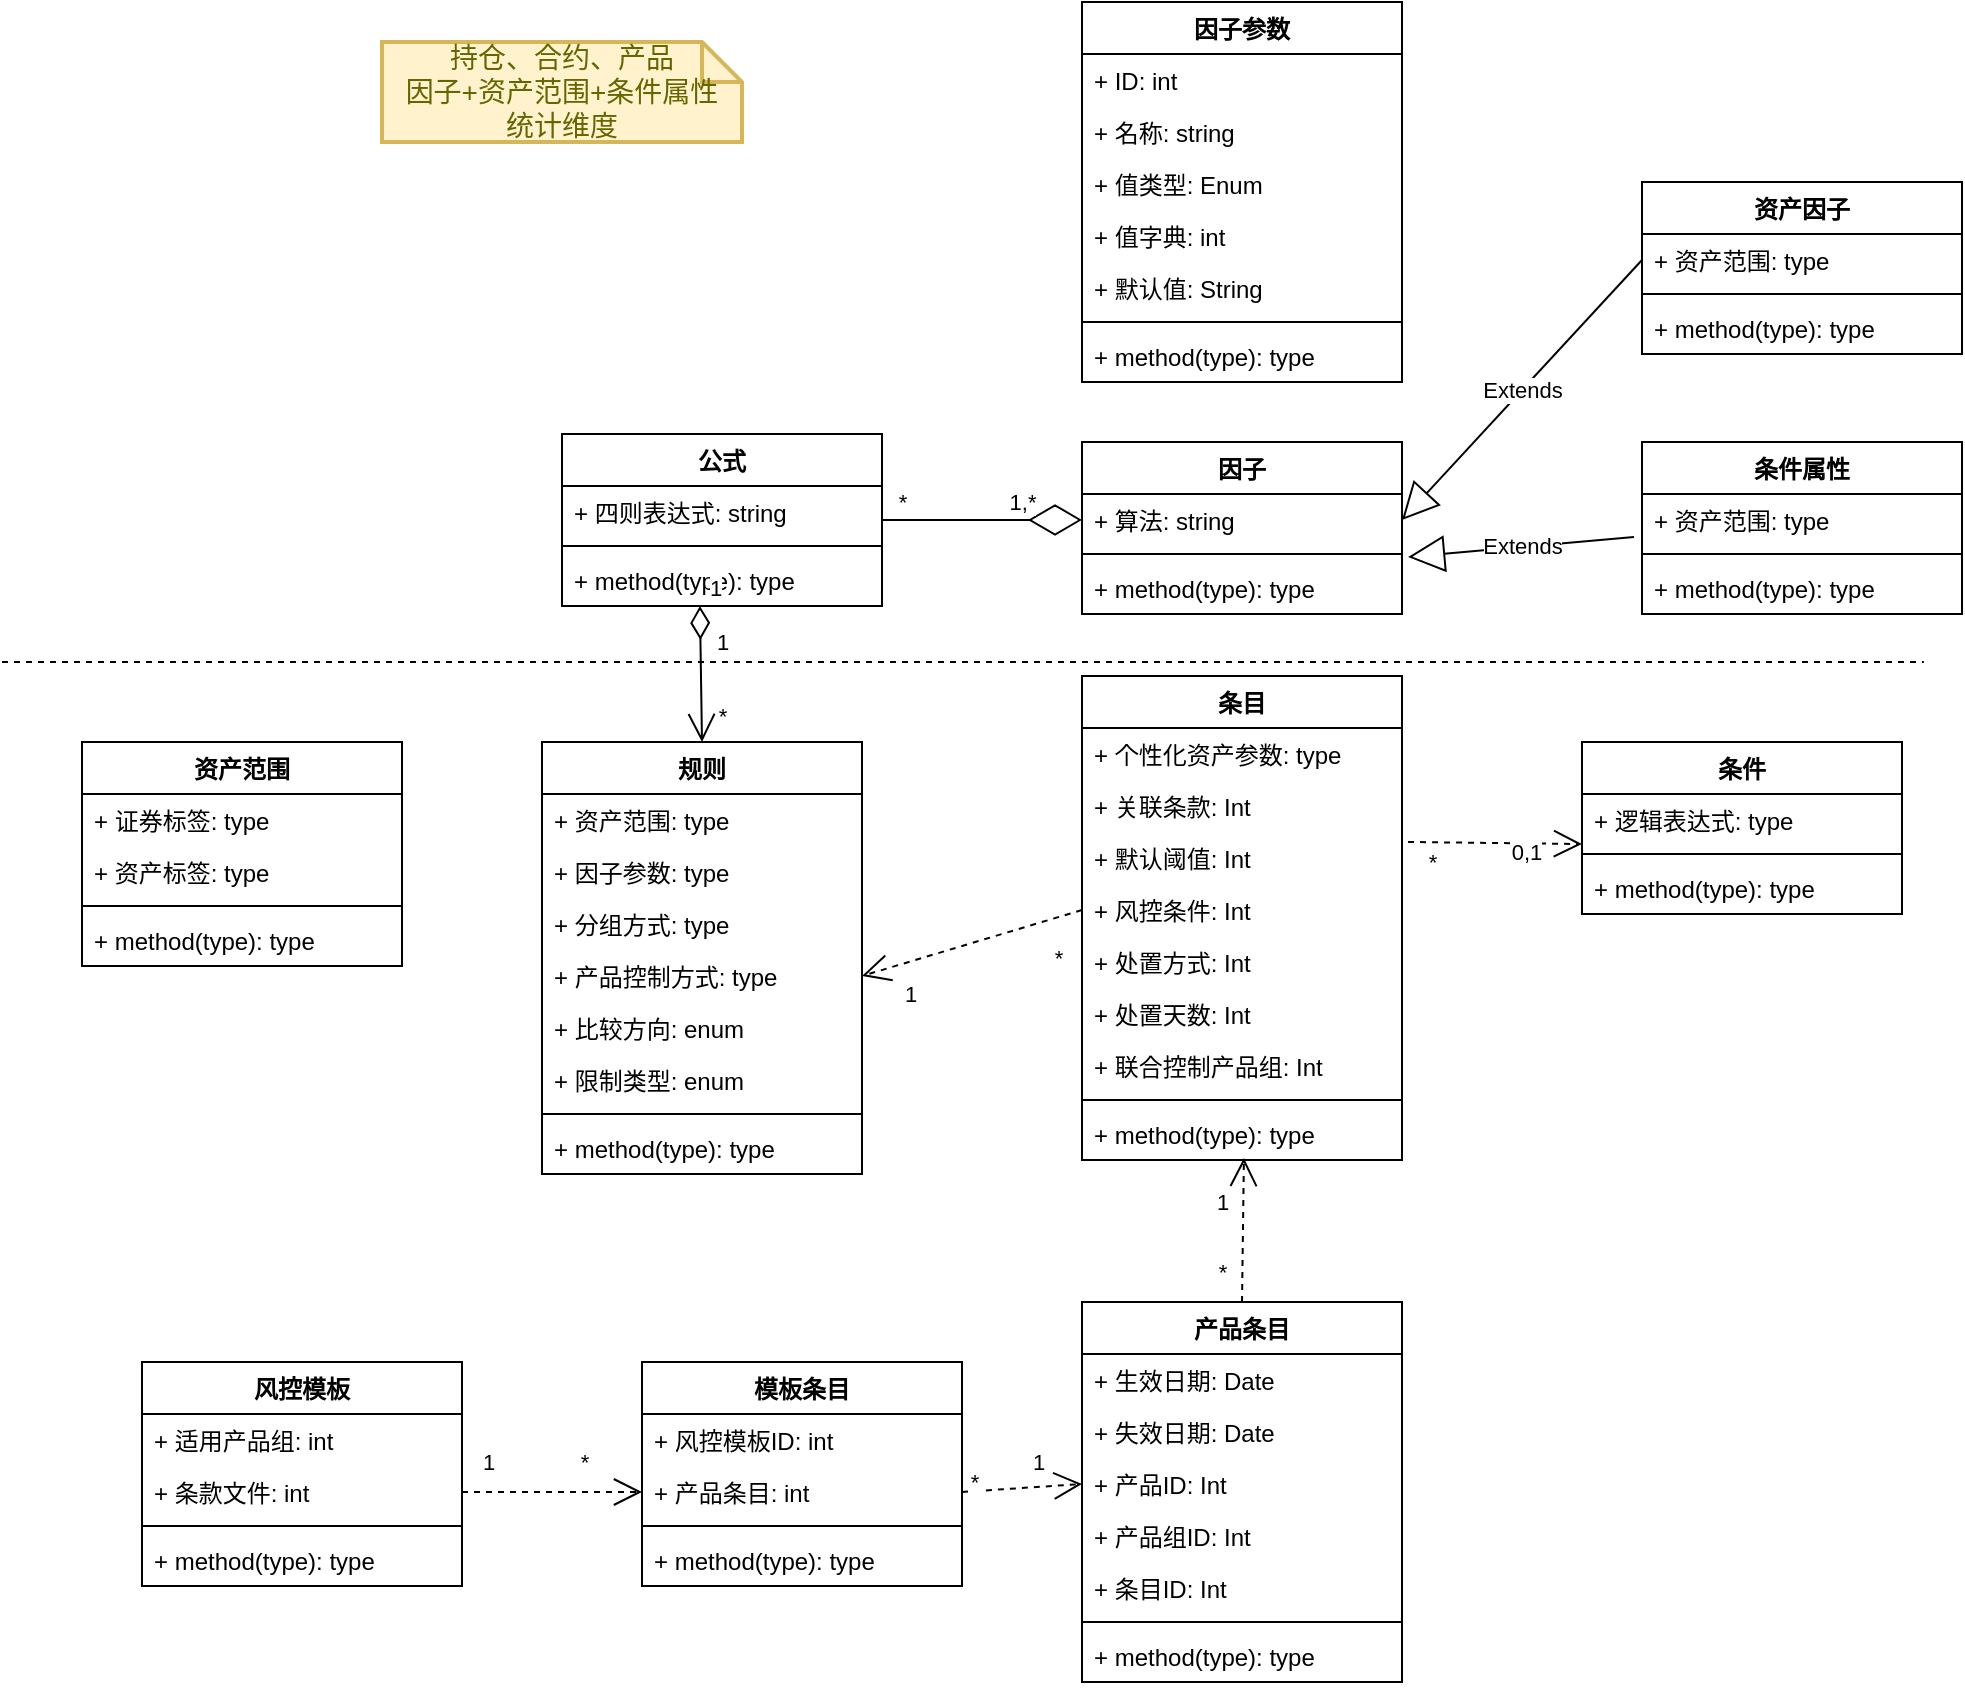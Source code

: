 <mxfile version="20.3.0" type="github" pages="2">
  <diagram name="概念模型" id="929967ad-93f9-6ef4-fab6-5d389245f69c">
    <mxGraphModel dx="1026" dy="491" grid="1" gridSize="10" guides="1" tooltips="1" connect="1" arrows="1" fold="1" page="1" pageScale="1.5" pageWidth="1169" pageHeight="826" background="none" math="0" shadow="0">
      <root>
        <mxCell id="0" style=";html=1;" />
        <mxCell id="1" style=";html=1;" parent="0" />
        <mxCell id="1ORg8O9o2jQKBwc2sEZJ-1" value="规则" style="swimlane;fontStyle=1;align=center;verticalAlign=top;childLayout=stackLayout;horizontal=1;startSize=26;horizontalStack=0;resizeParent=1;resizeParentMax=0;resizeLast=0;collapsible=1;marginBottom=0;" parent="1" vertex="1">
          <mxGeometry x="310" y="370" width="160" height="216" as="geometry" />
        </mxCell>
        <mxCell id="1ORg8O9o2jQKBwc2sEZJ-2" value="+ 资产范围: type" style="text;strokeColor=none;fillColor=none;align=left;verticalAlign=top;spacingLeft=4;spacingRight=4;overflow=hidden;rotatable=0;points=[[0,0.5],[1,0.5]];portConstraint=eastwest;" parent="1ORg8O9o2jQKBwc2sEZJ-1" vertex="1">
          <mxGeometry y="26" width="160" height="26" as="geometry" />
        </mxCell>
        <mxCell id="1ORg8O9o2jQKBwc2sEZJ-53" value="+ 因子参数: type" style="text;strokeColor=none;fillColor=none;align=left;verticalAlign=top;spacingLeft=4;spacingRight=4;overflow=hidden;rotatable=0;points=[[0,0.5],[1,0.5]];portConstraint=eastwest;" parent="1ORg8O9o2jQKBwc2sEZJ-1" vertex="1">
          <mxGeometry y="52" width="160" height="26" as="geometry" />
        </mxCell>
        <mxCell id="1ORg8O9o2jQKBwc2sEZJ-54" value="+ 分组方式: type" style="text;strokeColor=none;fillColor=none;align=left;verticalAlign=top;spacingLeft=4;spacingRight=4;overflow=hidden;rotatable=0;points=[[0,0.5],[1,0.5]];portConstraint=eastwest;" parent="1ORg8O9o2jQKBwc2sEZJ-1" vertex="1">
          <mxGeometry y="78" width="160" height="26" as="geometry" />
        </mxCell>
        <mxCell id="1ORg8O9o2jQKBwc2sEZJ-55" value="+ 产品控制方式: type" style="text;strokeColor=none;fillColor=none;align=left;verticalAlign=top;spacingLeft=4;spacingRight=4;overflow=hidden;rotatable=0;points=[[0,0.5],[1,0.5]];portConstraint=eastwest;" parent="1ORg8O9o2jQKBwc2sEZJ-1" vertex="1">
          <mxGeometry y="104" width="160" height="26" as="geometry" />
        </mxCell>
        <mxCell id="1ORg8O9o2jQKBwc2sEZJ-56" value="+ 比较方向: enum" style="text;strokeColor=none;fillColor=none;align=left;verticalAlign=top;spacingLeft=4;spacingRight=4;overflow=hidden;rotatable=0;points=[[0,0.5],[1,0.5]];portConstraint=eastwest;" parent="1ORg8O9o2jQKBwc2sEZJ-1" vertex="1">
          <mxGeometry y="130" width="160" height="26" as="geometry" />
        </mxCell>
        <mxCell id="1ORg8O9o2jQKBwc2sEZJ-57" value="+ 限制类型: enum" style="text;strokeColor=none;fillColor=none;align=left;verticalAlign=top;spacingLeft=4;spacingRight=4;overflow=hidden;rotatable=0;points=[[0,0.5],[1,0.5]];portConstraint=eastwest;" parent="1ORg8O9o2jQKBwc2sEZJ-1" vertex="1">
          <mxGeometry y="156" width="160" height="26" as="geometry" />
        </mxCell>
        <mxCell id="1ORg8O9o2jQKBwc2sEZJ-3" value="" style="line;strokeWidth=1;fillColor=none;align=left;verticalAlign=middle;spacingTop=-1;spacingLeft=3;spacingRight=3;rotatable=0;labelPosition=right;points=[];portConstraint=eastwest;" parent="1ORg8O9o2jQKBwc2sEZJ-1" vertex="1">
          <mxGeometry y="182" width="160" height="8" as="geometry" />
        </mxCell>
        <mxCell id="1ORg8O9o2jQKBwc2sEZJ-4" value="+ method(type): type" style="text;strokeColor=none;fillColor=none;align=left;verticalAlign=top;spacingLeft=4;spacingRight=4;overflow=hidden;rotatable=0;points=[[0,0.5],[1,0.5]];portConstraint=eastwest;" parent="1ORg8O9o2jQKBwc2sEZJ-1" vertex="1">
          <mxGeometry y="190" width="160" height="26" as="geometry" />
        </mxCell>
        <mxCell id="1ORg8O9o2jQKBwc2sEZJ-5" value="条目&#xa;" style="swimlane;fontStyle=1;align=center;verticalAlign=top;childLayout=stackLayout;horizontal=1;startSize=26;horizontalStack=0;resizeParent=1;resizeParentMax=0;resizeLast=0;collapsible=1;marginBottom=0;" parent="1" vertex="1">
          <mxGeometry x="580" y="337" width="160" height="242" as="geometry" />
        </mxCell>
        <mxCell id="1ORg8O9o2jQKBwc2sEZJ-6" value="+ 个性化资产参数: type" style="text;strokeColor=none;fillColor=none;align=left;verticalAlign=top;spacingLeft=4;spacingRight=4;overflow=hidden;rotatable=0;points=[[0,0.5],[1,0.5]];portConstraint=eastwest;" parent="1ORg8O9o2jQKBwc2sEZJ-5" vertex="1">
          <mxGeometry y="26" width="160" height="26" as="geometry" />
        </mxCell>
        <mxCell id="1ORg8O9o2jQKBwc2sEZJ-40" value="+ 关联条款: Int" style="text;strokeColor=none;fillColor=none;align=left;verticalAlign=top;spacingLeft=4;spacingRight=4;overflow=hidden;rotatable=0;points=[[0,0.5],[1,0.5]];portConstraint=eastwest;" parent="1ORg8O9o2jQKBwc2sEZJ-5" vertex="1">
          <mxGeometry y="52" width="160" height="26" as="geometry" />
        </mxCell>
        <mxCell id="1ORg8O9o2jQKBwc2sEZJ-58" value="+ 默认阈值: Int" style="text;strokeColor=none;fillColor=none;align=left;verticalAlign=top;spacingLeft=4;spacingRight=4;overflow=hidden;rotatable=0;points=[[0,0.5],[1,0.5]];portConstraint=eastwest;" parent="1ORg8O9o2jQKBwc2sEZJ-5" vertex="1">
          <mxGeometry y="78" width="160" height="26" as="geometry" />
        </mxCell>
        <mxCell id="1ORg8O9o2jQKBwc2sEZJ-59" value="+ 风控条件: Int" style="text;strokeColor=none;fillColor=none;align=left;verticalAlign=top;spacingLeft=4;spacingRight=4;overflow=hidden;rotatable=0;points=[[0,0.5],[1,0.5]];portConstraint=eastwest;" parent="1ORg8O9o2jQKBwc2sEZJ-5" vertex="1">
          <mxGeometry y="104" width="160" height="26" as="geometry" />
        </mxCell>
        <mxCell id="1ORg8O9o2jQKBwc2sEZJ-60" value="+ 处置方式: Int" style="text;strokeColor=none;fillColor=none;align=left;verticalAlign=top;spacingLeft=4;spacingRight=4;overflow=hidden;rotatable=0;points=[[0,0.5],[1,0.5]];portConstraint=eastwest;" parent="1ORg8O9o2jQKBwc2sEZJ-5" vertex="1">
          <mxGeometry y="130" width="160" height="26" as="geometry" />
        </mxCell>
        <mxCell id="1ORg8O9o2jQKBwc2sEZJ-61" value="+ 处置天数: Int" style="text;strokeColor=none;fillColor=none;align=left;verticalAlign=top;spacingLeft=4;spacingRight=4;overflow=hidden;rotatable=0;points=[[0,0.5],[1,0.5]];portConstraint=eastwest;" parent="1ORg8O9o2jQKBwc2sEZJ-5" vertex="1">
          <mxGeometry y="156" width="160" height="26" as="geometry" />
        </mxCell>
        <mxCell id="1ORg8O9o2jQKBwc2sEZJ-62" value="+ 联合控制产品组: Int" style="text;strokeColor=none;fillColor=none;align=left;verticalAlign=top;spacingLeft=4;spacingRight=4;overflow=hidden;rotatable=0;points=[[0,0.5],[1,0.5]];portConstraint=eastwest;" parent="1ORg8O9o2jQKBwc2sEZJ-5" vertex="1">
          <mxGeometry y="182" width="160" height="26" as="geometry" />
        </mxCell>
        <mxCell id="1ORg8O9o2jQKBwc2sEZJ-7" value="" style="line;strokeWidth=1;fillColor=none;align=left;verticalAlign=middle;spacingTop=-1;spacingLeft=3;spacingRight=3;rotatable=0;labelPosition=right;points=[];portConstraint=eastwest;" parent="1ORg8O9o2jQKBwc2sEZJ-5" vertex="1">
          <mxGeometry y="208" width="160" height="8" as="geometry" />
        </mxCell>
        <mxCell id="1ORg8O9o2jQKBwc2sEZJ-8" value="+ method(type): type" style="text;strokeColor=none;fillColor=none;align=left;verticalAlign=top;spacingLeft=4;spacingRight=4;overflow=hidden;rotatable=0;points=[[0,0.5],[1,0.5]];portConstraint=eastwest;" parent="1ORg8O9o2jQKBwc2sEZJ-5" vertex="1">
          <mxGeometry y="216" width="160" height="26" as="geometry" />
        </mxCell>
        <mxCell id="1ORg8O9o2jQKBwc2sEZJ-9" value="因子" style="swimlane;fontStyle=1;align=center;verticalAlign=top;childLayout=stackLayout;horizontal=1;startSize=26;horizontalStack=0;resizeParent=1;resizeParentMax=0;resizeLast=0;collapsible=1;marginBottom=0;" parent="1" vertex="1">
          <mxGeometry x="580" y="220" width="160" height="86" as="geometry" />
        </mxCell>
        <mxCell id="1ORg8O9o2jQKBwc2sEZJ-10" value="+ 算法: string" style="text;strokeColor=none;fillColor=none;align=left;verticalAlign=top;spacingLeft=4;spacingRight=4;overflow=hidden;rotatable=0;points=[[0,0.5],[1,0.5]];portConstraint=eastwest;" parent="1ORg8O9o2jQKBwc2sEZJ-9" vertex="1">
          <mxGeometry y="26" width="160" height="26" as="geometry" />
        </mxCell>
        <mxCell id="1ORg8O9o2jQKBwc2sEZJ-11" value="" style="line;strokeWidth=1;fillColor=none;align=left;verticalAlign=middle;spacingTop=-1;spacingLeft=3;spacingRight=3;rotatable=0;labelPosition=right;points=[];portConstraint=eastwest;" parent="1ORg8O9o2jQKBwc2sEZJ-9" vertex="1">
          <mxGeometry y="52" width="160" height="8" as="geometry" />
        </mxCell>
        <mxCell id="1ORg8O9o2jQKBwc2sEZJ-12" value="+ method(type): type" style="text;strokeColor=none;fillColor=none;align=left;verticalAlign=top;spacingLeft=4;spacingRight=4;overflow=hidden;rotatable=0;points=[[0,0.5],[1,0.5]];portConstraint=eastwest;" parent="1ORg8O9o2jQKBwc2sEZJ-9" vertex="1">
          <mxGeometry y="60" width="160" height="26" as="geometry" />
        </mxCell>
        <mxCell id="1ORg8O9o2jQKBwc2sEZJ-13" value="公式" style="swimlane;fontStyle=1;align=center;verticalAlign=top;childLayout=stackLayout;horizontal=1;startSize=26;horizontalStack=0;resizeParent=1;resizeParentMax=0;resizeLast=0;collapsible=1;marginBottom=0;" parent="1" vertex="1">
          <mxGeometry x="320" y="216" width="160" height="86" as="geometry" />
        </mxCell>
        <mxCell id="1ORg8O9o2jQKBwc2sEZJ-14" value="+ 四则表达式: string" style="text;strokeColor=none;fillColor=none;align=left;verticalAlign=top;spacingLeft=4;spacingRight=4;overflow=hidden;rotatable=0;points=[[0,0.5],[1,0.5]];portConstraint=eastwest;" parent="1ORg8O9o2jQKBwc2sEZJ-13" vertex="1">
          <mxGeometry y="26" width="160" height="26" as="geometry" />
        </mxCell>
        <mxCell id="1ORg8O9o2jQKBwc2sEZJ-15" value="" style="line;strokeWidth=1;fillColor=none;align=left;verticalAlign=middle;spacingTop=-1;spacingLeft=3;spacingRight=3;rotatable=0;labelPosition=right;points=[];portConstraint=eastwest;" parent="1ORg8O9o2jQKBwc2sEZJ-13" vertex="1">
          <mxGeometry y="52" width="160" height="8" as="geometry" />
        </mxCell>
        <mxCell id="1ORg8O9o2jQKBwc2sEZJ-16" value="+ method(type): type" style="text;strokeColor=none;fillColor=none;align=left;verticalAlign=top;spacingLeft=4;spacingRight=4;overflow=hidden;rotatable=0;points=[[0,0.5],[1,0.5]];portConstraint=eastwest;" parent="1ORg8O9o2jQKBwc2sEZJ-13" vertex="1">
          <mxGeometry y="60" width="160" height="26" as="geometry" />
        </mxCell>
        <mxCell id="1ORg8O9o2jQKBwc2sEZJ-17" value="条件" style="swimlane;fontStyle=1;align=center;verticalAlign=top;childLayout=stackLayout;horizontal=1;startSize=26;horizontalStack=0;resizeParent=1;resizeParentMax=0;resizeLast=0;collapsible=1;marginBottom=0;" parent="1" vertex="1">
          <mxGeometry x="830" y="370" width="160" height="86" as="geometry" />
        </mxCell>
        <mxCell id="1ORg8O9o2jQKBwc2sEZJ-18" value="+ 逻辑表达式: type" style="text;strokeColor=none;fillColor=none;align=left;verticalAlign=top;spacingLeft=4;spacingRight=4;overflow=hidden;rotatable=0;points=[[0,0.5],[1,0.5]];portConstraint=eastwest;" parent="1ORg8O9o2jQKBwc2sEZJ-17" vertex="1">
          <mxGeometry y="26" width="160" height="26" as="geometry" />
        </mxCell>
        <mxCell id="1ORg8O9o2jQKBwc2sEZJ-19" value="" style="line;strokeWidth=1;fillColor=none;align=left;verticalAlign=middle;spacingTop=-1;spacingLeft=3;spacingRight=3;rotatable=0;labelPosition=right;points=[];portConstraint=eastwest;" parent="1ORg8O9o2jQKBwc2sEZJ-17" vertex="1">
          <mxGeometry y="52" width="160" height="8" as="geometry" />
        </mxCell>
        <mxCell id="1ORg8O9o2jQKBwc2sEZJ-20" value="+ method(type): type" style="text;strokeColor=none;fillColor=none;align=left;verticalAlign=top;spacingLeft=4;spacingRight=4;overflow=hidden;rotatable=0;points=[[0,0.5],[1,0.5]];portConstraint=eastwest;" parent="1ORg8O9o2jQKBwc2sEZJ-17" vertex="1">
          <mxGeometry y="60" width="160" height="26" as="geometry" />
        </mxCell>
        <mxCell id="1ORg8O9o2jQKBwc2sEZJ-21" value="产品条目" style="swimlane;fontStyle=1;align=center;verticalAlign=top;childLayout=stackLayout;horizontal=1;startSize=26;horizontalStack=0;resizeParent=1;resizeParentMax=0;resizeLast=0;collapsible=1;marginBottom=0;" parent="1" vertex="1">
          <mxGeometry x="580" y="650" width="160" height="190" as="geometry">
            <mxRectangle x="600" y="950" width="80" height="26" as="alternateBounds" />
          </mxGeometry>
        </mxCell>
        <mxCell id="1ORg8O9o2jQKBwc2sEZJ-22" value="+ 生效日期: Date" style="text;strokeColor=none;fillColor=none;align=left;verticalAlign=top;spacingLeft=4;spacingRight=4;overflow=hidden;rotatable=0;points=[[0,0.5],[1,0.5]];portConstraint=eastwest;" parent="1ORg8O9o2jQKBwc2sEZJ-21" vertex="1">
          <mxGeometry y="26" width="160" height="26" as="geometry" />
        </mxCell>
        <mxCell id="1ORg8O9o2jQKBwc2sEZJ-25" value="+ 失效日期: Date" style="text;strokeColor=none;fillColor=none;align=left;verticalAlign=top;spacingLeft=4;spacingRight=4;overflow=hidden;rotatable=0;points=[[0,0.5],[1,0.5]];portConstraint=eastwest;" parent="1ORg8O9o2jQKBwc2sEZJ-21" vertex="1">
          <mxGeometry y="52" width="160" height="26" as="geometry" />
        </mxCell>
        <mxCell id="1ORg8O9o2jQKBwc2sEZJ-27" value="+ 产品ID: Int" style="text;strokeColor=none;fillColor=none;align=left;verticalAlign=top;spacingLeft=4;spacingRight=4;overflow=hidden;rotatable=0;points=[[0,0.5],[1,0.5]];portConstraint=eastwest;" parent="1ORg8O9o2jQKBwc2sEZJ-21" vertex="1">
          <mxGeometry y="78" width="160" height="26" as="geometry" />
        </mxCell>
        <mxCell id="1ORg8O9o2jQKBwc2sEZJ-28" value="+ 产品组ID: Int" style="text;strokeColor=none;fillColor=none;align=left;verticalAlign=top;spacingLeft=4;spacingRight=4;overflow=hidden;rotatable=0;points=[[0,0.5],[1,0.5]];portConstraint=eastwest;" parent="1ORg8O9o2jQKBwc2sEZJ-21" vertex="1">
          <mxGeometry y="104" width="160" height="26" as="geometry" />
        </mxCell>
        <mxCell id="1ORg8O9o2jQKBwc2sEZJ-26" value="+ 条目ID: Int" style="text;strokeColor=none;fillColor=none;align=left;verticalAlign=top;spacingLeft=4;spacingRight=4;overflow=hidden;rotatable=0;points=[[0,0.5],[1,0.5]];portConstraint=eastwest;" parent="1ORg8O9o2jQKBwc2sEZJ-21" vertex="1">
          <mxGeometry y="130" width="160" height="26" as="geometry" />
        </mxCell>
        <mxCell id="1ORg8O9o2jQKBwc2sEZJ-23" value="" style="line;strokeWidth=1;fillColor=none;align=left;verticalAlign=middle;spacingTop=-1;spacingLeft=3;spacingRight=3;rotatable=0;labelPosition=right;points=[];portConstraint=eastwest;" parent="1ORg8O9o2jQKBwc2sEZJ-21" vertex="1">
          <mxGeometry y="156" width="160" height="8" as="geometry" />
        </mxCell>
        <mxCell id="1ORg8O9o2jQKBwc2sEZJ-24" value="+ method(type): type" style="text;strokeColor=none;fillColor=none;align=left;verticalAlign=top;spacingLeft=4;spacingRight=4;overflow=hidden;rotatable=0;points=[[0,0.5],[1,0.5]];portConstraint=eastwest;" parent="1ORg8O9o2jQKBwc2sEZJ-21" vertex="1">
          <mxGeometry y="164" width="160" height="26" as="geometry" />
        </mxCell>
        <mxCell id="1ORg8O9o2jQKBwc2sEZJ-30" value="风控模板" style="swimlane;fontStyle=1;align=center;verticalAlign=top;childLayout=stackLayout;horizontal=1;startSize=26;horizontalStack=0;resizeParent=1;resizeParentMax=0;resizeLast=0;collapsible=1;marginBottom=0;" parent="1" vertex="1">
          <mxGeometry x="110" y="680" width="160" height="112" as="geometry" />
        </mxCell>
        <mxCell id="1ORg8O9o2jQKBwc2sEZJ-31" value="+ 适用产品组: int" style="text;strokeColor=none;fillColor=none;align=left;verticalAlign=top;spacingLeft=4;spacingRight=4;overflow=hidden;rotatable=0;points=[[0,0.5],[1,0.5]];portConstraint=eastwest;" parent="1ORg8O9o2jQKBwc2sEZJ-30" vertex="1">
          <mxGeometry y="26" width="160" height="26" as="geometry" />
        </mxCell>
        <mxCell id="1ORg8O9o2jQKBwc2sEZJ-34" value="+ 条款文件: int" style="text;strokeColor=none;fillColor=none;align=left;verticalAlign=top;spacingLeft=4;spacingRight=4;overflow=hidden;rotatable=0;points=[[0,0.5],[1,0.5]];portConstraint=eastwest;" parent="1ORg8O9o2jQKBwc2sEZJ-30" vertex="1">
          <mxGeometry y="52" width="160" height="26" as="geometry" />
        </mxCell>
        <mxCell id="1ORg8O9o2jQKBwc2sEZJ-32" value="" style="line;strokeWidth=1;fillColor=none;align=left;verticalAlign=middle;spacingTop=-1;spacingLeft=3;spacingRight=3;rotatable=0;labelPosition=right;points=[];portConstraint=eastwest;" parent="1ORg8O9o2jQKBwc2sEZJ-30" vertex="1">
          <mxGeometry y="78" width="160" height="8" as="geometry" />
        </mxCell>
        <mxCell id="1ORg8O9o2jQKBwc2sEZJ-33" value="+ method(type): type" style="text;strokeColor=none;fillColor=none;align=left;verticalAlign=top;spacingLeft=4;spacingRight=4;overflow=hidden;rotatable=0;points=[[0,0.5],[1,0.5]];portConstraint=eastwest;" parent="1ORg8O9o2jQKBwc2sEZJ-30" vertex="1">
          <mxGeometry y="86" width="160" height="26" as="geometry" />
        </mxCell>
        <mxCell id="1ORg8O9o2jQKBwc2sEZJ-35" value="模板条目" style="swimlane;fontStyle=1;align=center;verticalAlign=top;childLayout=stackLayout;horizontal=1;startSize=26;horizontalStack=0;resizeParent=1;resizeParentMax=0;resizeLast=0;collapsible=1;marginBottom=0;" parent="1" vertex="1">
          <mxGeometry x="360" y="680" width="160" height="112" as="geometry" />
        </mxCell>
        <mxCell id="1ORg8O9o2jQKBwc2sEZJ-36" value="+ 风控模板ID: int" style="text;strokeColor=none;fillColor=none;align=left;verticalAlign=top;spacingLeft=4;spacingRight=4;overflow=hidden;rotatable=0;points=[[0,0.5],[1,0.5]];portConstraint=eastwest;" parent="1ORg8O9o2jQKBwc2sEZJ-35" vertex="1">
          <mxGeometry y="26" width="160" height="26" as="geometry" />
        </mxCell>
        <mxCell id="1ORg8O9o2jQKBwc2sEZJ-39" value="+ 产品条目: int" style="text;strokeColor=none;fillColor=none;align=left;verticalAlign=top;spacingLeft=4;spacingRight=4;overflow=hidden;rotatable=0;points=[[0,0.5],[1,0.5]];portConstraint=eastwest;" parent="1ORg8O9o2jQKBwc2sEZJ-35" vertex="1">
          <mxGeometry y="52" width="160" height="26" as="geometry" />
        </mxCell>
        <mxCell id="1ORg8O9o2jQKBwc2sEZJ-37" value="" style="line;strokeWidth=1;fillColor=none;align=left;verticalAlign=middle;spacingTop=-1;spacingLeft=3;spacingRight=3;rotatable=0;labelPosition=right;points=[];portConstraint=eastwest;" parent="1ORg8O9o2jQKBwc2sEZJ-35" vertex="1">
          <mxGeometry y="78" width="160" height="8" as="geometry" />
        </mxCell>
        <mxCell id="1ORg8O9o2jQKBwc2sEZJ-38" value="+ method(type): type" style="text;strokeColor=none;fillColor=none;align=left;verticalAlign=top;spacingLeft=4;spacingRight=4;overflow=hidden;rotatable=0;points=[[0,0.5],[1,0.5]];portConstraint=eastwest;" parent="1ORg8O9o2jQKBwc2sEZJ-35" vertex="1">
          <mxGeometry y="86" width="160" height="26" as="geometry" />
        </mxCell>
        <mxCell id="1ORg8O9o2jQKBwc2sEZJ-41" value="因子参数" style="swimlane;fontStyle=1;align=center;verticalAlign=top;childLayout=stackLayout;horizontal=1;startSize=26;horizontalStack=0;resizeParent=1;resizeParentMax=0;resizeLast=0;collapsible=1;marginBottom=0;" parent="1" vertex="1">
          <mxGeometry x="580" width="160" height="190" as="geometry" />
        </mxCell>
        <mxCell id="1ORg8O9o2jQKBwc2sEZJ-42" value="+ ID: int" style="text;strokeColor=none;fillColor=none;align=left;verticalAlign=top;spacingLeft=4;spacingRight=4;overflow=hidden;rotatable=0;points=[[0,0.5],[1,0.5]];portConstraint=eastwest;" parent="1ORg8O9o2jQKBwc2sEZJ-41" vertex="1">
          <mxGeometry y="26" width="160" height="26" as="geometry" />
        </mxCell>
        <mxCell id="1ORg8O9o2jQKBwc2sEZJ-45" value="+ 名称: string" style="text;strokeColor=none;fillColor=none;align=left;verticalAlign=top;spacingLeft=4;spacingRight=4;overflow=hidden;rotatable=0;points=[[0,0.5],[1,0.5]];portConstraint=eastwest;" parent="1ORg8O9o2jQKBwc2sEZJ-41" vertex="1">
          <mxGeometry y="52" width="160" height="26" as="geometry" />
        </mxCell>
        <mxCell id="1ORg8O9o2jQKBwc2sEZJ-46" value="+ 值类型: Enum" style="text;strokeColor=none;fillColor=none;align=left;verticalAlign=top;spacingLeft=4;spacingRight=4;overflow=hidden;rotatable=0;points=[[0,0.5],[1,0.5]];portConstraint=eastwest;" parent="1ORg8O9o2jQKBwc2sEZJ-41" vertex="1">
          <mxGeometry y="78" width="160" height="26" as="geometry" />
        </mxCell>
        <mxCell id="1ORg8O9o2jQKBwc2sEZJ-47" value="+ 值字典: int" style="text;strokeColor=none;fillColor=none;align=left;verticalAlign=top;spacingLeft=4;spacingRight=4;overflow=hidden;rotatable=0;points=[[0,0.5],[1,0.5]];portConstraint=eastwest;" parent="1ORg8O9o2jQKBwc2sEZJ-41" vertex="1">
          <mxGeometry y="104" width="160" height="26" as="geometry" />
        </mxCell>
        <mxCell id="1ORg8O9o2jQKBwc2sEZJ-48" value="+ 默认值: String" style="text;strokeColor=none;fillColor=none;align=left;verticalAlign=top;spacingLeft=4;spacingRight=4;overflow=hidden;rotatable=0;points=[[0,0.5],[1,0.5]];portConstraint=eastwest;" parent="1ORg8O9o2jQKBwc2sEZJ-41" vertex="1">
          <mxGeometry y="130" width="160" height="26" as="geometry" />
        </mxCell>
        <mxCell id="1ORg8O9o2jQKBwc2sEZJ-43" value="" style="line;strokeWidth=1;fillColor=none;align=left;verticalAlign=middle;spacingTop=-1;spacingLeft=3;spacingRight=3;rotatable=0;labelPosition=right;points=[];portConstraint=eastwest;" parent="1ORg8O9o2jQKBwc2sEZJ-41" vertex="1">
          <mxGeometry y="156" width="160" height="8" as="geometry" />
        </mxCell>
        <mxCell id="1ORg8O9o2jQKBwc2sEZJ-44" value="+ method(type): type" style="text;strokeColor=none;fillColor=none;align=left;verticalAlign=top;spacingLeft=4;spacingRight=4;overflow=hidden;rotatable=0;points=[[0,0.5],[1,0.5]];portConstraint=eastwest;" parent="1ORg8O9o2jQKBwc2sEZJ-41" vertex="1">
          <mxGeometry y="164" width="160" height="26" as="geometry" />
        </mxCell>
        <mxCell id="1ORg8O9o2jQKBwc2sEZJ-63" value="" style="endArrow=none;dashed=1;html=1;rounded=0;" parent="1" edge="1">
          <mxGeometry width="50" height="50" relative="1" as="geometry">
            <mxPoint x="40" y="330" as="sourcePoint" />
            <mxPoint x="1000.909" y="330" as="targetPoint" />
          </mxGeometry>
        </mxCell>
        <mxCell id="1ORg8O9o2jQKBwc2sEZJ-64" value="持仓、合约、产品&lt;br&gt;因子+资产范围+条件属性&lt;br&gt;统计维度" style="shape=note;strokeWidth=2;fontSize=14;size=20;whiteSpace=wrap;html=1;fillColor=#fff2cc;strokeColor=#d6b656;fontColor=#666600;" parent="1" vertex="1">
          <mxGeometry x="230" y="20" width="180" height="50" as="geometry" />
        </mxCell>
        <mxCell id="HETYDBjMDlaLgPIezbey-1" value="资产因子" style="swimlane;fontStyle=1;align=center;verticalAlign=top;childLayout=stackLayout;horizontal=1;startSize=26;horizontalStack=0;resizeParent=1;resizeParentMax=0;resizeLast=0;collapsible=1;marginBottom=0;" vertex="1" parent="1">
          <mxGeometry x="860" y="90" width="160" height="86" as="geometry" />
        </mxCell>
        <mxCell id="HETYDBjMDlaLgPIezbey-2" value="+ 资产范围: type" style="text;strokeColor=none;fillColor=none;align=left;verticalAlign=top;spacingLeft=4;spacingRight=4;overflow=hidden;rotatable=0;points=[[0,0.5],[1,0.5]];portConstraint=eastwest;" vertex="1" parent="HETYDBjMDlaLgPIezbey-1">
          <mxGeometry y="26" width="160" height="26" as="geometry" />
        </mxCell>
        <mxCell id="HETYDBjMDlaLgPIezbey-3" value="" style="line;strokeWidth=1;fillColor=none;align=left;verticalAlign=middle;spacingTop=-1;spacingLeft=3;spacingRight=3;rotatable=0;labelPosition=right;points=[];portConstraint=eastwest;strokeColor=inherit;" vertex="1" parent="HETYDBjMDlaLgPIezbey-1">
          <mxGeometry y="52" width="160" height="8" as="geometry" />
        </mxCell>
        <mxCell id="HETYDBjMDlaLgPIezbey-4" value="+ method(type): type" style="text;strokeColor=none;fillColor=none;align=left;verticalAlign=top;spacingLeft=4;spacingRight=4;overflow=hidden;rotatable=0;points=[[0,0.5],[1,0.5]];portConstraint=eastwest;" vertex="1" parent="HETYDBjMDlaLgPIezbey-1">
          <mxGeometry y="60" width="160" height="26" as="geometry" />
        </mxCell>
        <mxCell id="HETYDBjMDlaLgPIezbey-5" value="条件属性" style="swimlane;fontStyle=1;align=center;verticalAlign=top;childLayout=stackLayout;horizontal=1;startSize=26;horizontalStack=0;resizeParent=1;resizeParentMax=0;resizeLast=0;collapsible=1;marginBottom=0;" vertex="1" parent="1">
          <mxGeometry x="860" y="220" width="160" height="86" as="geometry" />
        </mxCell>
        <mxCell id="HETYDBjMDlaLgPIezbey-6" value="+ 资产范围: type" style="text;strokeColor=none;fillColor=none;align=left;verticalAlign=top;spacingLeft=4;spacingRight=4;overflow=hidden;rotatable=0;points=[[0,0.5],[1,0.5]];portConstraint=eastwest;" vertex="1" parent="HETYDBjMDlaLgPIezbey-5">
          <mxGeometry y="26" width="160" height="26" as="geometry" />
        </mxCell>
        <mxCell id="HETYDBjMDlaLgPIezbey-7" value="" style="line;strokeWidth=1;fillColor=none;align=left;verticalAlign=middle;spacingTop=-1;spacingLeft=3;spacingRight=3;rotatable=0;labelPosition=right;points=[];portConstraint=eastwest;strokeColor=inherit;" vertex="1" parent="HETYDBjMDlaLgPIezbey-5">
          <mxGeometry y="52" width="160" height="8" as="geometry" />
        </mxCell>
        <mxCell id="HETYDBjMDlaLgPIezbey-8" value="+ method(type): type" style="text;strokeColor=none;fillColor=none;align=left;verticalAlign=top;spacingLeft=4;spacingRight=4;overflow=hidden;rotatable=0;points=[[0,0.5],[1,0.5]];portConstraint=eastwest;" vertex="1" parent="HETYDBjMDlaLgPIezbey-5">
          <mxGeometry y="60" width="160" height="26" as="geometry" />
        </mxCell>
        <mxCell id="HETYDBjMDlaLgPIezbey-13" value="" style="endArrow=open;endSize=12;dashed=1;html=1;rounded=0;entryX=1;entryY=0.5;entryDx=0;entryDy=0;exitX=0;exitY=0.5;exitDx=0;exitDy=0;" edge="1" parent="1" source="1ORg8O9o2jQKBwc2sEZJ-59" target="1ORg8O9o2jQKBwc2sEZJ-55">
          <mxGeometry width="160" relative="1" as="geometry">
            <mxPoint x="740" y="610" as="sourcePoint" />
            <mxPoint x="900" y="610" as="targetPoint" />
          </mxGeometry>
        </mxCell>
        <mxCell id="HETYDBjMDlaLgPIezbey-14" value="1" style="edgeLabel;html=1;align=center;verticalAlign=middle;resizable=0;points=[];" vertex="1" connectable="0" parent="HETYDBjMDlaLgPIezbey-13">
          <mxGeometry x="0.58" y="3" relative="1" as="geometry">
            <mxPoint y="13" as="offset" />
          </mxGeometry>
        </mxCell>
        <mxCell id="HETYDBjMDlaLgPIezbey-16" value="*" style="edgeLabel;html=1;align=center;verticalAlign=middle;resizable=0;points=[];" vertex="1" connectable="0" parent="HETYDBjMDlaLgPIezbey-13">
          <mxGeometry x="-0.54" y="2" relative="1" as="geometry">
            <mxPoint x="13" y="14" as="offset" />
          </mxGeometry>
        </mxCell>
        <mxCell id="HETYDBjMDlaLgPIezbey-17" value="" style="endArrow=open;endSize=12;dashed=1;html=1;rounded=0;exitX=0.5;exitY=0;exitDx=0;exitDy=0;entryX=0.506;entryY=0.962;entryDx=0;entryDy=0;entryPerimeter=0;" edge="1" parent="1" source="1ORg8O9o2jQKBwc2sEZJ-21" target="1ORg8O9o2jQKBwc2sEZJ-8">
          <mxGeometry width="160" relative="1" as="geometry">
            <mxPoint x="660" y="580" as="sourcePoint" />
            <mxPoint x="820" y="580" as="targetPoint" />
          </mxGeometry>
        </mxCell>
        <mxCell id="HETYDBjMDlaLgPIezbey-18" value="1" style="edgeLabel;html=1;align=center;verticalAlign=middle;resizable=0;points=[];" vertex="1" connectable="0" parent="HETYDBjMDlaLgPIezbey-17">
          <mxGeometry x="0.555" y="2" relative="1" as="geometry">
            <mxPoint x="-9" y="6" as="offset" />
          </mxGeometry>
        </mxCell>
        <mxCell id="HETYDBjMDlaLgPIezbey-19" value="*" style="edgeLabel;html=1;align=center;verticalAlign=middle;resizable=0;points=[];" vertex="1" connectable="0" parent="HETYDBjMDlaLgPIezbey-17">
          <mxGeometry x="-0.585" y="4" relative="1" as="geometry">
            <mxPoint x="-6" as="offset" />
          </mxGeometry>
        </mxCell>
        <mxCell id="HETYDBjMDlaLgPIezbey-20" value="" style="endArrow=open;endSize=12;dashed=1;html=1;rounded=0;exitX=1;exitY=0.5;exitDx=0;exitDy=0;entryX=0;entryY=0.5;entryDx=0;entryDy=0;" edge="1" parent="1" source="1ORg8O9o2jQKBwc2sEZJ-34" target="1ORg8O9o2jQKBwc2sEZJ-39">
          <mxGeometry width="160" relative="1" as="geometry">
            <mxPoint x="670" y="660" as="sourcePoint" />
            <mxPoint x="670.96" y="588.012" as="targetPoint" />
          </mxGeometry>
        </mxCell>
        <mxCell id="HETYDBjMDlaLgPIezbey-21" value="*" style="edgeLabel;html=1;align=center;verticalAlign=middle;resizable=0;points=[];" vertex="1" connectable="0" parent="HETYDBjMDlaLgPIezbey-20">
          <mxGeometry x="0.555" y="2" relative="1" as="geometry">
            <mxPoint x="-9" y="-13" as="offset" />
          </mxGeometry>
        </mxCell>
        <mxCell id="HETYDBjMDlaLgPIezbey-22" value="1" style="edgeLabel;html=1;align=center;verticalAlign=middle;resizable=0;points=[];" vertex="1" connectable="0" parent="HETYDBjMDlaLgPIezbey-20">
          <mxGeometry x="-0.585" y="4" relative="1" as="geometry">
            <mxPoint x="-6" y="-11" as="offset" />
          </mxGeometry>
        </mxCell>
        <mxCell id="HETYDBjMDlaLgPIezbey-23" value="" style="endArrow=open;endSize=12;dashed=1;html=1;rounded=0;exitX=1;exitY=0.5;exitDx=0;exitDy=0;entryX=0;entryY=0.5;entryDx=0;entryDy=0;" edge="1" parent="1" source="1ORg8O9o2jQKBwc2sEZJ-39" target="1ORg8O9o2jQKBwc2sEZJ-27">
          <mxGeometry width="160" relative="1" as="geometry">
            <mxPoint x="680" y="670" as="sourcePoint" />
            <mxPoint x="680.96" y="598.012" as="targetPoint" />
          </mxGeometry>
        </mxCell>
        <mxCell id="HETYDBjMDlaLgPIezbey-24" value="1" style="edgeLabel;html=1;align=center;verticalAlign=middle;resizable=0;points=[];" vertex="1" connectable="0" parent="HETYDBjMDlaLgPIezbey-23">
          <mxGeometry x="0.555" y="2" relative="1" as="geometry">
            <mxPoint x="-9" y="-10" as="offset" />
          </mxGeometry>
        </mxCell>
        <mxCell id="HETYDBjMDlaLgPIezbey-25" value="*" style="edgeLabel;html=1;align=center;verticalAlign=middle;resizable=0;points=[];" vertex="1" connectable="0" parent="HETYDBjMDlaLgPIezbey-23">
          <mxGeometry x="-0.585" y="4" relative="1" as="geometry">
            <mxPoint x="-6" as="offset" />
          </mxGeometry>
        </mxCell>
        <mxCell id="HETYDBjMDlaLgPIezbey-26" value="" style="endArrow=open;endSize=12;dashed=1;html=1;rounded=0;exitX=1.019;exitY=0.192;exitDx=0;exitDy=0;entryX=0;entryY=0.962;entryDx=0;entryDy=0;entryPerimeter=0;exitPerimeter=0;" edge="1" parent="1" source="1ORg8O9o2jQKBwc2sEZJ-58" target="1ORg8O9o2jQKBwc2sEZJ-18">
          <mxGeometry width="160" relative="1" as="geometry">
            <mxPoint x="690" y="680" as="sourcePoint" />
            <mxPoint x="690.96" y="608.012" as="targetPoint" />
          </mxGeometry>
        </mxCell>
        <mxCell id="HETYDBjMDlaLgPIezbey-27" value="0,1" style="edgeLabel;html=1;align=center;verticalAlign=middle;resizable=0;points=[];" vertex="1" connectable="0" parent="HETYDBjMDlaLgPIezbey-26">
          <mxGeometry x="0.555" y="2" relative="1" as="geometry">
            <mxPoint x="-9" y="6" as="offset" />
          </mxGeometry>
        </mxCell>
        <mxCell id="HETYDBjMDlaLgPIezbey-28" value="*" style="edgeLabel;html=1;align=center;verticalAlign=middle;resizable=0;points=[];" vertex="1" connectable="0" parent="HETYDBjMDlaLgPIezbey-26">
          <mxGeometry x="-0.585" y="4" relative="1" as="geometry">
            <mxPoint x="-6" y="14" as="offset" />
          </mxGeometry>
        </mxCell>
        <mxCell id="HETYDBjMDlaLgPIezbey-29" value="Extends" style="endArrow=block;endSize=16;endFill=0;html=1;rounded=0;entryX=1;entryY=0.5;entryDx=0;entryDy=0;exitX=0;exitY=0.5;exitDx=0;exitDy=0;" edge="1" parent="1" source="HETYDBjMDlaLgPIezbey-2" target="1ORg8O9o2jQKBwc2sEZJ-10">
          <mxGeometry width="160" relative="1" as="geometry">
            <mxPoint x="150" y="220" as="sourcePoint" />
            <mxPoint x="310" y="220" as="targetPoint" />
          </mxGeometry>
        </mxCell>
        <mxCell id="HETYDBjMDlaLgPIezbey-30" value="Extends" style="endArrow=block;endSize=16;endFill=0;html=1;rounded=0;exitX=-0.025;exitY=0.827;exitDx=0;exitDy=0;exitPerimeter=0;entryX=1.019;entryY=-0.096;entryDx=0;entryDy=0;entryPerimeter=0;" edge="1" parent="1" source="HETYDBjMDlaLgPIezbey-6" target="1ORg8O9o2jQKBwc2sEZJ-12">
          <mxGeometry width="160" relative="1" as="geometry">
            <mxPoint x="750" y="200" as="sourcePoint" />
            <mxPoint x="750" y="190" as="targetPoint" />
          </mxGeometry>
        </mxCell>
        <mxCell id="HETYDBjMDlaLgPIezbey-31" value="" style="endArrow=diamondThin;endFill=0;endSize=24;html=1;rounded=0;entryX=0;entryY=0.5;entryDx=0;entryDy=0;" edge="1" parent="1" source="1ORg8O9o2jQKBwc2sEZJ-13" target="1ORg8O9o2jQKBwc2sEZJ-10">
          <mxGeometry width="160" relative="1" as="geometry">
            <mxPoint x="130" y="240" as="sourcePoint" />
            <mxPoint x="290" y="240" as="targetPoint" />
          </mxGeometry>
        </mxCell>
        <mxCell id="HETYDBjMDlaLgPIezbey-32" value="1,*" style="edgeLabel;html=1;align=center;verticalAlign=middle;resizable=0;points=[];" vertex="1" connectable="0" parent="HETYDBjMDlaLgPIezbey-31">
          <mxGeometry x="0.48" y="2" relative="1" as="geometry">
            <mxPoint x="-4" y="-7" as="offset" />
          </mxGeometry>
        </mxCell>
        <mxCell id="HETYDBjMDlaLgPIezbey-33" value="*" style="edgeLabel;html=1;align=center;verticalAlign=middle;resizable=0;points=[];" vertex="1" connectable="0" parent="HETYDBjMDlaLgPIezbey-31">
          <mxGeometry x="-0.74" y="2" relative="1" as="geometry">
            <mxPoint x="-3" y="-7" as="offset" />
          </mxGeometry>
        </mxCell>
        <mxCell id="HETYDBjMDlaLgPIezbey-34" value="1" style="endArrow=open;html=1;endSize=12;startArrow=diamondThin;startSize=14;startFill=0;align=left;verticalAlign=bottom;rounded=0;exitX=0.431;exitY=1;exitDx=0;exitDy=0;exitPerimeter=0;entryX=0.5;entryY=0;entryDx=0;entryDy=0;" edge="1" parent="1" source="1ORg8O9o2jQKBwc2sEZJ-16" target="1ORg8O9o2jQKBwc2sEZJ-1">
          <mxGeometry x="-1" y="3" relative="1" as="geometry">
            <mxPoint x="390" y="310" as="sourcePoint" />
            <mxPoint x="550" y="310" as="targetPoint" />
          </mxGeometry>
        </mxCell>
        <mxCell id="HETYDBjMDlaLgPIezbey-35" value="1" style="edgeLabel;html=1;align=center;verticalAlign=middle;resizable=0;points=[];" vertex="1" connectable="0" parent="HETYDBjMDlaLgPIezbey-34">
          <mxGeometry x="-0.529" relative="1" as="geometry">
            <mxPoint x="11" y="2" as="offset" />
          </mxGeometry>
        </mxCell>
        <mxCell id="HETYDBjMDlaLgPIezbey-36" value="*" style="edgeLabel;html=1;align=center;verticalAlign=middle;resizable=0;points=[];" vertex="1" connectable="0" parent="HETYDBjMDlaLgPIezbey-34">
          <mxGeometry x="0.619" y="2" relative="1" as="geometry">
            <mxPoint x="8" as="offset" />
          </mxGeometry>
        </mxCell>
        <mxCell id="ty9PGJGGbyUXkyQXaJ9P-1" value="资产范围" style="swimlane;fontStyle=1;align=center;verticalAlign=top;childLayout=stackLayout;horizontal=1;startSize=26;horizontalStack=0;resizeParent=1;resizeParentMax=0;resizeLast=0;collapsible=1;marginBottom=0;" vertex="1" parent="1">
          <mxGeometry x="80" y="370" width="160" height="112" as="geometry" />
        </mxCell>
        <mxCell id="ty9PGJGGbyUXkyQXaJ9P-2" value="+ 证券标签: type" style="text;strokeColor=none;fillColor=none;align=left;verticalAlign=top;spacingLeft=4;spacingRight=4;overflow=hidden;rotatable=0;points=[[0,0.5],[1,0.5]];portConstraint=eastwest;" vertex="1" parent="ty9PGJGGbyUXkyQXaJ9P-1">
          <mxGeometry y="26" width="160" height="26" as="geometry" />
        </mxCell>
        <mxCell id="ty9PGJGGbyUXkyQXaJ9P-5" value="+ 资产标签: type" style="text;strokeColor=none;fillColor=none;align=left;verticalAlign=top;spacingLeft=4;spacingRight=4;overflow=hidden;rotatable=0;points=[[0,0.5],[1,0.5]];portConstraint=eastwest;" vertex="1" parent="ty9PGJGGbyUXkyQXaJ9P-1">
          <mxGeometry y="52" width="160" height="26" as="geometry" />
        </mxCell>
        <mxCell id="ty9PGJGGbyUXkyQXaJ9P-3" value="" style="line;strokeWidth=1;fillColor=none;align=left;verticalAlign=middle;spacingTop=-1;spacingLeft=3;spacingRight=3;rotatable=0;labelPosition=right;points=[];portConstraint=eastwest;strokeColor=inherit;" vertex="1" parent="ty9PGJGGbyUXkyQXaJ9P-1">
          <mxGeometry y="78" width="160" height="8" as="geometry" />
        </mxCell>
        <mxCell id="ty9PGJGGbyUXkyQXaJ9P-4" value="+ method(type): type" style="text;strokeColor=none;fillColor=none;align=left;verticalAlign=top;spacingLeft=4;spacingRight=4;overflow=hidden;rotatable=0;points=[[0,0.5],[1,0.5]];portConstraint=eastwest;" vertex="1" parent="ty9PGJGGbyUXkyQXaJ9P-1">
          <mxGeometry y="86" width="160" height="26" as="geometry" />
        </mxCell>
      </root>
    </mxGraphModel>
  </diagram>
  <diagram id="y4BT0hmCB17HpUaQVn3N" name="因子实例">
    <mxGraphModel dx="2680" dy="491" grid="1" gridSize="10" guides="1" tooltips="1" connect="1" arrows="1" fold="1" page="1" pageScale="1" pageWidth="827" pageHeight="1169" math="0" shadow="0">
      <root>
        <mxCell id="0" />
        <mxCell id="1" parent="0" />
        <mxCell id="RFTc6srujA9qLzz0rorj-1" value="因子计算申请" style="swimlane;fontStyle=1;align=center;verticalAlign=top;childLayout=stackLayout;horizontal=1;startSize=26;horizontalStack=0;resizeParent=1;resizeParentMax=0;resizeLast=0;collapsible=1;marginBottom=0;" vertex="1" parent="1">
          <mxGeometry x="-1320" width="210" height="398" as="geometry" />
        </mxCell>
        <mxCell id="pqINkj_1tmTAvAuXQ6EB-48" value="+计算批次ID: String" style="text;strokeColor=none;fillColor=none;align=left;verticalAlign=top;spacingLeft=4;spacingRight=4;overflow=hidden;rotatable=0;points=[[0,0.5],[1,0.5]];portConstraint=eastwest;" vertex="1" parent="RFTc6srujA9qLzz0rorj-1">
          <mxGeometry y="26" width="210" height="26" as="geometry" />
        </mxCell>
        <mxCell id="pqINkj_1tmTAvAuXQ6EB-45" value="+ 因子申请ID: string" style="text;strokeColor=none;fillColor=none;align=left;verticalAlign=top;spacingLeft=4;spacingRight=4;overflow=hidden;rotatable=0;points=[[0,0.5],[1,0.5]];portConstraint=eastwest;" vertex="1" parent="RFTc6srujA9qLzz0rorj-1">
          <mxGeometry y="52" width="210" height="26" as="geometry" />
        </mxCell>
        <mxCell id="pqINkj_1tmTAvAuXQ6EB-67" value="+ 公式申请ID: string" style="text;strokeColor=none;fillColor=none;align=left;verticalAlign=top;spacingLeft=4;spacingRight=4;overflow=hidden;rotatable=0;points=[[0,0.5],[1,0.5]];portConstraint=eastwest;" vertex="1" parent="RFTc6srujA9qLzz0rorj-1">
          <mxGeometry y="78" width="210" height="26" as="geometry" />
        </mxCell>
        <mxCell id="pqINkj_1tmTAvAuXQ6EB-53" value="+ 产品ID: String" style="text;strokeColor=none;fillColor=none;align=left;verticalAlign=top;spacingLeft=4;spacingRight=4;overflow=hidden;rotatable=0;points=[[0,0.5],[1,0.5]];portConstraint=eastwest;" vertex="1" parent="RFTc6srujA9qLzz0rorj-1">
          <mxGeometry y="104" width="210" height="26" as="geometry" />
        </mxCell>
        <mxCell id="pqINkj_1tmTAvAuXQ6EB-24" value="+ 日期: String" style="text;strokeColor=none;fillColor=none;align=left;verticalAlign=top;spacingLeft=4;spacingRight=4;overflow=hidden;rotatable=0;points=[[0,0.5],[1,0.5]];portConstraint=eastwest;" vertex="1" parent="RFTc6srujA9qLzz0rorj-1">
          <mxGeometry y="130" width="210" height="26" as="geometry" />
        </mxCell>
        <mxCell id="pqINkj_1tmTAvAuXQ6EB-54" value="+ 条目ID: String" style="text;strokeColor=none;fillColor=none;align=left;verticalAlign=top;spacingLeft=4;spacingRight=4;overflow=hidden;rotatable=0;points=[[0,0.5],[1,0.5]];portConstraint=eastwest;" vertex="1" parent="RFTc6srujA9qLzz0rorj-1">
          <mxGeometry y="156" width="210" height="26" as="geometry" />
        </mxCell>
        <mxCell id="pqINkj_1tmTAvAuXQ6EB-47" value="+ 因子ID: string" style="text;strokeColor=none;fillColor=none;align=left;verticalAlign=top;spacingLeft=4;spacingRight=4;overflow=hidden;rotatable=0;points=[[0,0.5],[1,0.5]];portConstraint=eastwest;" vertex="1" parent="RFTc6srujA9qLzz0rorj-1">
          <mxGeometry y="182" width="210" height="26" as="geometry" />
        </mxCell>
        <mxCell id="RFTc6srujA9qLzz0rorj-2" value="+ 算法: string from 因子" style="text;strokeColor=none;fillColor=none;align=left;verticalAlign=top;spacingLeft=4;spacingRight=4;overflow=hidden;rotatable=0;points=[[0,0.5],[1,0.5]];portConstraint=eastwest;" vertex="1" parent="RFTc6srujA9qLzz0rorj-1">
          <mxGeometry y="208" width="210" height="26" as="geometry" />
        </mxCell>
        <mxCell id="pqINkj_1tmTAvAuXQ6EB-64" value="+ 公式中因子标签: from 公式 （A\B\C）" style="text;strokeColor=none;fillColor=none;align=left;verticalAlign=top;spacingLeft=4;spacingRight=4;overflow=hidden;rotatable=0;points=[[0,0.5],[1,0.5]];portConstraint=eastwest;" vertex="1" parent="RFTc6srujA9qLzz0rorj-1">
          <mxGeometry y="234" width="210" height="26" as="geometry" />
        </mxCell>
        <mxCell id="mdGU8moC16FNhh_WIjvP-12" value="+ 资产范围:  from 规则+条目 Or 资产因子 " style="text;strokeColor=none;fillColor=none;align=left;verticalAlign=top;spacingLeft=4;spacingRight=4;overflow=hidden;rotatable=0;points=[[0,0.5],[1,0.5]];portConstraint=eastwest;" vertex="1" parent="RFTc6srujA9qLzz0rorj-1">
          <mxGeometry y="260" width="210" height="26" as="geometry" />
        </mxCell>
        <mxCell id="mdGU8moC16FNhh_WIjvP-11" value="+ 产品范围:  from 规则+条目" style="text;strokeColor=none;fillColor=none;align=left;verticalAlign=top;spacingLeft=4;spacingRight=4;overflow=hidden;rotatable=0;points=[[0,0.5],[1,0.5]];portConstraint=eastwest;" vertex="1" parent="RFTc6srujA9qLzz0rorj-1">
          <mxGeometry y="286" width="210" height="26" as="geometry" />
        </mxCell>
        <mxCell id="mdGU8moC16FNhh_WIjvP-13" value="+ 分组方式: from 规则" style="text;strokeColor=none;fillColor=none;align=left;verticalAlign=top;spacingLeft=4;spacingRight=4;overflow=hidden;rotatable=0;points=[[0,0.5],[1,0.5]];portConstraint=eastwest;" vertex="1" parent="RFTc6srujA9qLzz0rorj-1">
          <mxGeometry y="312" width="210" height="26" as="geometry" />
        </mxCell>
        <mxCell id="pqINkj_1tmTAvAuXQ6EB-1" value="+ 算法参数: from 规则" style="text;strokeColor=none;fillColor=none;align=left;verticalAlign=top;spacingLeft=4;spacingRight=4;overflow=hidden;rotatable=0;points=[[0,0.5],[1,0.5]];portConstraint=eastwest;" vertex="1" parent="RFTc6srujA9qLzz0rorj-1">
          <mxGeometry y="338" width="210" height="26" as="geometry" />
        </mxCell>
        <mxCell id="RFTc6srujA9qLzz0rorj-3" value="" style="line;strokeWidth=1;fillColor=none;align=left;verticalAlign=middle;spacingTop=-1;spacingLeft=3;spacingRight=3;rotatable=0;labelPosition=right;points=[];portConstraint=eastwest;" vertex="1" parent="RFTc6srujA9qLzz0rorj-1">
          <mxGeometry y="364" width="210" height="8" as="geometry" />
        </mxCell>
        <mxCell id="RFTc6srujA9qLzz0rorj-4" value="+ method(type): type" style="text;strokeColor=none;fillColor=none;align=left;verticalAlign=top;spacingLeft=4;spacingRight=4;overflow=hidden;rotatable=0;points=[[0,0.5],[1,0.5]];portConstraint=eastwest;" vertex="1" parent="RFTc6srujA9qLzz0rorj-1">
          <mxGeometry y="372" width="210" height="26" as="geometry" />
        </mxCell>
        <mxCell id="pqINkj_1tmTAvAuXQ6EB-6" value="因子值" style="swimlane;fontStyle=1;align=center;verticalAlign=top;childLayout=stackLayout;horizontal=1;startSize=26;horizontalStack=0;resizeParent=1;resizeParentMax=0;resizeLast=0;collapsible=1;marginBottom=0;" vertex="1" parent="1">
          <mxGeometry x="-934" width="160" height="268" as="geometry" />
        </mxCell>
        <mxCell id="pqINkj_1tmTAvAuXQ6EB-63" value="+计算批次ID: String" style="text;strokeColor=none;fillColor=none;align=left;verticalAlign=top;spacingLeft=4;spacingRight=4;overflow=hidden;rotatable=0;points=[[0,0.5],[1,0.5]];portConstraint=eastwest;" vertex="1" parent="pqINkj_1tmTAvAuXQ6EB-6">
          <mxGeometry y="26" width="160" height="26" as="geometry" />
        </mxCell>
        <mxCell id="pqINkj_1tmTAvAuXQ6EB-55" value="+ 因子申请ID: string" style="text;strokeColor=none;fillColor=none;align=left;verticalAlign=top;spacingLeft=4;spacingRight=4;overflow=hidden;rotatable=0;points=[[0,0.5],[1,0.5]];portConstraint=eastwest;" vertex="1" parent="pqINkj_1tmTAvAuXQ6EB-6">
          <mxGeometry y="52" width="160" height="26" as="geometry" />
        </mxCell>
        <mxCell id="pqINkj_1tmTAvAuXQ6EB-28" value="+ 因子ID: String" style="text;strokeColor=none;fillColor=none;align=left;verticalAlign=top;spacingLeft=4;spacingRight=4;overflow=hidden;rotatable=0;points=[[0,0.5],[1,0.5]];portConstraint=eastwest;" vertex="1" parent="pqINkj_1tmTAvAuXQ6EB-6">
          <mxGeometry y="78" width="160" height="26" as="geometry" />
        </mxCell>
        <mxCell id="pqINkj_1tmTAvAuXQ6EB-11" value="+ 维度1: String" style="text;strokeColor=none;fillColor=none;align=left;verticalAlign=top;spacingLeft=4;spacingRight=4;overflow=hidden;rotatable=0;points=[[0,0.5],[1,0.5]];portConstraint=eastwest;" vertex="1" parent="pqINkj_1tmTAvAuXQ6EB-6">
          <mxGeometry y="104" width="160" height="26" as="geometry" />
        </mxCell>
        <mxCell id="pqINkj_1tmTAvAuXQ6EB-12" value="+ 维度2: String" style="text;strokeColor=none;fillColor=none;align=left;verticalAlign=top;spacingLeft=4;spacingRight=4;overflow=hidden;rotatable=0;points=[[0,0.5],[1,0.5]];portConstraint=eastwest;" vertex="1" parent="pqINkj_1tmTAvAuXQ6EB-6">
          <mxGeometry y="130" width="160" height="26" as="geometry" />
        </mxCell>
        <mxCell id="pqINkj_1tmTAvAuXQ6EB-13" value="+ 维度3: String" style="text;strokeColor=none;fillColor=none;align=left;verticalAlign=top;spacingLeft=4;spacingRight=4;overflow=hidden;rotatable=0;points=[[0,0.5],[1,0.5]];portConstraint=eastwest;" vertex="1" parent="pqINkj_1tmTAvAuXQ6EB-6">
          <mxGeometry y="156" width="160" height="26" as="geometry" />
        </mxCell>
        <mxCell id="pqINkj_1tmTAvAuXQ6EB-14" value="+ 维度4: String" style="text;strokeColor=none;fillColor=none;align=left;verticalAlign=top;spacingLeft=4;spacingRight=4;overflow=hidden;rotatable=0;points=[[0,0.5],[1,0.5]];portConstraint=eastwest;" vertex="1" parent="pqINkj_1tmTAvAuXQ6EB-6">
          <mxGeometry y="182" width="160" height="26" as="geometry" />
        </mxCell>
        <mxCell id="pqINkj_1tmTAvAuXQ6EB-7" value="+ value: BigDecimal" style="text;strokeColor=none;fillColor=none;align=left;verticalAlign=top;spacingLeft=4;spacingRight=4;overflow=hidden;rotatable=0;points=[[0,0.5],[1,0.5]];portConstraint=eastwest;" vertex="1" parent="pqINkj_1tmTAvAuXQ6EB-6">
          <mxGeometry y="208" width="160" height="26" as="geometry" />
        </mxCell>
        <mxCell id="pqINkj_1tmTAvAuXQ6EB-8" value="" style="line;strokeWidth=1;fillColor=none;align=left;verticalAlign=middle;spacingTop=-1;spacingLeft=3;spacingRight=3;rotatable=0;labelPosition=right;points=[];portConstraint=eastwest;strokeColor=inherit;" vertex="1" parent="pqINkj_1tmTAvAuXQ6EB-6">
          <mxGeometry y="234" width="160" height="8" as="geometry" />
        </mxCell>
        <mxCell id="pqINkj_1tmTAvAuXQ6EB-9" value="+ method(type): type" style="text;strokeColor=none;fillColor=none;align=left;verticalAlign=top;spacingLeft=4;spacingRight=4;overflow=hidden;rotatable=0;points=[[0,0.5],[1,0.5]];portConstraint=eastwest;" vertex="1" parent="pqINkj_1tmTAvAuXQ6EB-6">
          <mxGeometry y="242" width="160" height="26" as="geometry" />
        </mxCell>
        <mxCell id="pqINkj_1tmTAvAuXQ6EB-15" value="公式值" style="swimlane;fontStyle=1;align=center;verticalAlign=top;childLayout=stackLayout;horizontal=1;startSize=26;horizontalStack=0;resizeParent=1;resizeParentMax=0;resizeLast=0;collapsible=1;marginBottom=0;" vertex="1" parent="1">
          <mxGeometry x="-1320" y="430" width="160" height="268" as="geometry" />
        </mxCell>
        <mxCell id="pqINkj_1tmTAvAuXQ6EB-43" value="+计算批次ID: String" style="text;strokeColor=none;fillColor=none;align=left;verticalAlign=top;spacingLeft=4;spacingRight=4;overflow=hidden;rotatable=0;points=[[0,0.5],[1,0.5]];portConstraint=eastwest;" vertex="1" parent="pqINkj_1tmTAvAuXQ6EB-15">
          <mxGeometry y="26" width="160" height="26" as="geometry" />
        </mxCell>
        <mxCell id="pqINkj_1tmTAvAuXQ6EB-95" value="+ 公式申请ID: string" style="text;strokeColor=none;fillColor=none;align=left;verticalAlign=top;spacingLeft=4;spacingRight=4;overflow=hidden;rotatable=0;points=[[0,0.5],[1,0.5]];portConstraint=eastwest;" vertex="1" parent="pqINkj_1tmTAvAuXQ6EB-15">
          <mxGeometry y="52" width="160" height="26" as="geometry" />
        </mxCell>
        <mxCell id="pqINkj_1tmTAvAuXQ6EB-17" value="+ 维度1: String" style="text;strokeColor=none;fillColor=none;align=left;verticalAlign=top;spacingLeft=4;spacingRight=4;overflow=hidden;rotatable=0;points=[[0,0.5],[1,0.5]];portConstraint=eastwest;" vertex="1" parent="pqINkj_1tmTAvAuXQ6EB-15">
          <mxGeometry y="78" width="160" height="26" as="geometry" />
        </mxCell>
        <mxCell id="pqINkj_1tmTAvAuXQ6EB-18" value="+ 维度2: String" style="text;strokeColor=none;fillColor=none;align=left;verticalAlign=top;spacingLeft=4;spacingRight=4;overflow=hidden;rotatable=0;points=[[0,0.5],[1,0.5]];portConstraint=eastwest;" vertex="1" parent="pqINkj_1tmTAvAuXQ6EB-15">
          <mxGeometry y="104" width="160" height="26" as="geometry" />
        </mxCell>
        <mxCell id="pqINkj_1tmTAvAuXQ6EB-19" value="+ 维度3: String" style="text;strokeColor=none;fillColor=none;align=left;verticalAlign=top;spacingLeft=4;spacingRight=4;overflow=hidden;rotatable=0;points=[[0,0.5],[1,0.5]];portConstraint=eastwest;" vertex="1" parent="pqINkj_1tmTAvAuXQ6EB-15">
          <mxGeometry y="130" width="160" height="26" as="geometry" />
        </mxCell>
        <mxCell id="pqINkj_1tmTAvAuXQ6EB-20" value="+ 维度4: String" style="text;strokeColor=none;fillColor=none;align=left;verticalAlign=top;spacingLeft=4;spacingRight=4;overflow=hidden;rotatable=0;points=[[0,0.5],[1,0.5]];portConstraint=eastwest;" vertex="1" parent="pqINkj_1tmTAvAuXQ6EB-15">
          <mxGeometry y="156" width="160" height="26" as="geometry" />
        </mxCell>
        <mxCell id="pqINkj_1tmTAvAuXQ6EB-39" value="+ value: BigDecimal" style="text;strokeColor=none;fillColor=none;align=left;verticalAlign=top;spacingLeft=4;spacingRight=4;overflow=hidden;rotatable=0;points=[[0,0.5],[1,0.5]];portConstraint=eastwest;" vertex="1" parent="pqINkj_1tmTAvAuXQ6EB-15">
          <mxGeometry y="182" width="160" height="26" as="geometry" />
        </mxCell>
        <mxCell id="pqINkj_1tmTAvAuXQ6EB-96" value="+ 因子值: JSON" style="text;strokeColor=none;fillColor=none;align=left;verticalAlign=top;spacingLeft=4;spacingRight=4;overflow=hidden;rotatable=0;points=[[0,0.5],[1,0.5]];portConstraint=eastwest;" vertex="1" parent="pqINkj_1tmTAvAuXQ6EB-15">
          <mxGeometry y="208" width="160" height="26" as="geometry" />
        </mxCell>
        <mxCell id="pqINkj_1tmTAvAuXQ6EB-21" value="" style="line;strokeWidth=1;fillColor=none;align=left;verticalAlign=middle;spacingTop=-1;spacingLeft=3;spacingRight=3;rotatable=0;labelPosition=right;points=[];portConstraint=eastwest;strokeColor=inherit;" vertex="1" parent="pqINkj_1tmTAvAuXQ6EB-15">
          <mxGeometry y="234" width="160" height="8" as="geometry" />
        </mxCell>
        <mxCell id="pqINkj_1tmTAvAuXQ6EB-22" value="+ method(type): type" style="text;strokeColor=none;fillColor=none;align=left;verticalAlign=top;spacingLeft=4;spacingRight=4;overflow=hidden;rotatable=0;points=[[0,0.5],[1,0.5]];portConstraint=eastwest;" vertex="1" parent="pqINkj_1tmTAvAuXQ6EB-15">
          <mxGeometry y="242" width="160" height="26" as="geometry" />
        </mxCell>
        <mxCell id="pqINkj_1tmTAvAuXQ6EB-29" value="事后批次" style="swimlane;fontStyle=1;align=center;verticalAlign=top;childLayout=stackLayout;horizontal=1;startSize=26;horizontalStack=0;resizeParent=1;resizeParentMax=0;resizeLast=0;collapsible=1;marginBottom=0;" vertex="1" parent="1">
          <mxGeometry x="-1574" width="160" height="190" as="geometry" />
        </mxCell>
        <mxCell id="pqINkj_1tmTAvAuXQ6EB-30" value="+ 计算批次: type" style="text;strokeColor=none;fillColor=none;align=left;verticalAlign=top;spacingLeft=4;spacingRight=4;overflow=hidden;rotatable=0;points=[[0,0.5],[1,0.5]];portConstraint=eastwest;" vertex="1" parent="pqINkj_1tmTAvAuXQ6EB-29">
          <mxGeometry y="26" width="160" height="26" as="geometry" />
        </mxCell>
        <mxCell id="pqINkj_1tmTAvAuXQ6EB-33" value="+ 产品列表: type" style="text;strokeColor=none;fillColor=none;align=left;verticalAlign=top;spacingLeft=4;spacingRight=4;overflow=hidden;rotatable=0;points=[[0,0.5],[1,0.5]];portConstraint=eastwest;" vertex="1" parent="pqINkj_1tmTAvAuXQ6EB-29">
          <mxGeometry y="52" width="160" height="26" as="geometry" />
        </mxCell>
        <mxCell id="pqINkj_1tmTAvAuXQ6EB-34" value="+ 估值日期: type" style="text;strokeColor=none;fillColor=none;align=left;verticalAlign=top;spacingLeft=4;spacingRight=4;overflow=hidden;rotatable=0;points=[[0,0.5],[1,0.5]];portConstraint=eastwest;" vertex="1" parent="pqINkj_1tmTAvAuXQ6EB-29">
          <mxGeometry y="78" width="160" height="26" as="geometry" />
        </mxCell>
        <mxCell id="pqINkj_1tmTAvAuXQ6EB-35" value="+ 提交人: type" style="text;strokeColor=none;fillColor=none;align=left;verticalAlign=top;spacingLeft=4;spacingRight=4;overflow=hidden;rotatable=0;points=[[0,0.5],[1,0.5]];portConstraint=eastwest;" vertex="1" parent="pqINkj_1tmTAvAuXQ6EB-29">
          <mxGeometry y="104" width="160" height="26" as="geometry" />
        </mxCell>
        <mxCell id="pqINkj_1tmTAvAuXQ6EB-38" value="+提交时间: type" style="text;strokeColor=none;fillColor=none;align=left;verticalAlign=top;spacingLeft=4;spacingRight=4;overflow=hidden;rotatable=0;points=[[0,0.5],[1,0.5]];portConstraint=eastwest;" vertex="1" parent="pqINkj_1tmTAvAuXQ6EB-29">
          <mxGeometry y="130" width="160" height="26" as="geometry" />
        </mxCell>
        <mxCell id="pqINkj_1tmTAvAuXQ6EB-31" value="" style="line;strokeWidth=1;fillColor=none;align=left;verticalAlign=middle;spacingTop=-1;spacingLeft=3;spacingRight=3;rotatable=0;labelPosition=right;points=[];portConstraint=eastwest;strokeColor=inherit;" vertex="1" parent="pqINkj_1tmTAvAuXQ6EB-29">
          <mxGeometry y="156" width="160" height="8" as="geometry" />
        </mxCell>
        <mxCell id="pqINkj_1tmTAvAuXQ6EB-32" value="+ method(type): type" style="text;strokeColor=none;fillColor=none;align=left;verticalAlign=top;spacingLeft=4;spacingRight=4;overflow=hidden;rotatable=0;points=[[0,0.5],[1,0.5]];portConstraint=eastwest;" vertex="1" parent="pqINkj_1tmTAvAuXQ6EB-29">
          <mxGeometry y="164" width="160" height="26" as="geometry" />
        </mxCell>
        <mxCell id="pqINkj_1tmTAvAuXQ6EB-49" value="" style="endArrow=open;endSize=12;dashed=1;html=1;rounded=0;entryX=1;entryY=0.5;entryDx=0;entryDy=0;exitX=0;exitY=0.5;exitDx=0;exitDy=0;" edge="1" parent="1" source="pqINkj_1tmTAvAuXQ6EB-28" target="pqINkj_1tmTAvAuXQ6EB-67">
          <mxGeometry width="160" relative="1" as="geometry">
            <mxPoint x="-1294" y="210" as="sourcePoint" />
            <mxPoint x="-1134" y="210" as="targetPoint" />
          </mxGeometry>
        </mxCell>
        <mxCell id="pqINkj_1tmTAvAuXQ6EB-50" value="1" style="edgeLabel;html=1;align=center;verticalAlign=middle;resizable=0;points=[];" vertex="1" connectable="0" parent="pqINkj_1tmTAvAuXQ6EB-49">
          <mxGeometry x="0.693" y="-3" relative="1" as="geometry">
            <mxPoint x="7" y="-4" as="offset" />
          </mxGeometry>
        </mxCell>
        <mxCell id="pqINkj_1tmTAvAuXQ6EB-52" value="*" style="edgeLabel;html=1;align=center;verticalAlign=middle;resizable=0;points=[];" vertex="1" connectable="0" parent="pqINkj_1tmTAvAuXQ6EB-49">
          <mxGeometry x="-0.613" y="-1" relative="1" as="geometry">
            <mxPoint x="19" y="-6" as="offset" />
          </mxGeometry>
        </mxCell>
        <mxCell id="pqINkj_1tmTAvAuXQ6EB-59" value="" style="endArrow=open;endSize=12;dashed=1;html=1;rounded=0;entryX=0;entryY=0.5;entryDx=0;entryDy=0;exitX=1;exitY=0.5;exitDx=0;exitDy=0;" edge="1" parent="1" source="pqINkj_1tmTAvAuXQ6EB-33" target="pqINkj_1tmTAvAuXQ6EB-45">
          <mxGeometry width="160" relative="1" as="geometry">
            <mxPoint x="-864" y="111" as="sourcePoint" />
            <mxPoint x="-1044" y="111" as="targetPoint" />
          </mxGeometry>
        </mxCell>
        <mxCell id="pqINkj_1tmTAvAuXQ6EB-60" value="1" style="edgeLabel;html=1;align=center;verticalAlign=middle;resizable=0;points=[];" vertex="1" connectable="0" parent="pqINkj_1tmTAvAuXQ6EB-59">
          <mxGeometry x="0.693" y="-3" relative="1" as="geometry">
            <mxPoint x="-142" y="-8" as="offset" />
          </mxGeometry>
        </mxCell>
        <mxCell id="pqINkj_1tmTAvAuXQ6EB-61" value="*" style="edgeLabel;html=1;align=center;verticalAlign=middle;resizable=0;points=[];" vertex="1" connectable="0" parent="pqINkj_1tmTAvAuXQ6EB-59">
          <mxGeometry x="-0.613" y="-1" relative="1" as="geometry">
            <mxPoint x="115" y="-6" as="offset" />
          </mxGeometry>
        </mxCell>
        <mxCell id="pqINkj_1tmTAvAuXQ6EB-71" value="公式计算申请" style="swimlane;fontStyle=1;align=center;verticalAlign=top;childLayout=stackLayout;horizontal=1;startSize=26;horizontalStack=0;resizeParent=1;resizeParentMax=0;resizeLast=0;collapsible=1;marginBottom=0;" vertex="1" parent="1">
          <mxGeometry x="-1580" y="240" width="210" height="242" as="geometry" />
        </mxCell>
        <mxCell id="pqINkj_1tmTAvAuXQ6EB-72" value="+计算批次ID: String" style="text;strokeColor=none;fillColor=none;align=left;verticalAlign=top;spacingLeft=4;spacingRight=4;overflow=hidden;rotatable=0;points=[[0,0.5],[1,0.5]];portConstraint=eastwest;" vertex="1" parent="pqINkj_1tmTAvAuXQ6EB-71">
          <mxGeometry y="26" width="210" height="26" as="geometry" />
        </mxCell>
        <mxCell id="pqINkj_1tmTAvAuXQ6EB-74" value="+ 公式申请ID: string" style="text;strokeColor=none;fillColor=none;align=left;verticalAlign=top;spacingLeft=4;spacingRight=4;overflow=hidden;rotatable=0;points=[[0,0.5],[1,0.5]];portConstraint=eastwest;" vertex="1" parent="pqINkj_1tmTAvAuXQ6EB-71">
          <mxGeometry y="52" width="210" height="26" as="geometry" />
        </mxCell>
        <mxCell id="pqINkj_1tmTAvAuXQ6EB-75" value="+ 产品ID: String" style="text;strokeColor=none;fillColor=none;align=left;verticalAlign=top;spacingLeft=4;spacingRight=4;overflow=hidden;rotatable=0;points=[[0,0.5],[1,0.5]];portConstraint=eastwest;" vertex="1" parent="pqINkj_1tmTAvAuXQ6EB-71">
          <mxGeometry y="78" width="210" height="26" as="geometry" />
        </mxCell>
        <mxCell id="pqINkj_1tmTAvAuXQ6EB-76" value="+ 日期: String" style="text;strokeColor=none;fillColor=none;align=left;verticalAlign=top;spacingLeft=4;spacingRight=4;overflow=hidden;rotatable=0;points=[[0,0.5],[1,0.5]];portConstraint=eastwest;" vertex="1" parent="pqINkj_1tmTAvAuXQ6EB-71">
          <mxGeometry y="104" width="210" height="26" as="geometry" />
        </mxCell>
        <mxCell id="pqINkj_1tmTAvAuXQ6EB-77" value="+ 条目ID: String" style="text;strokeColor=none;fillColor=none;align=left;verticalAlign=top;spacingLeft=4;spacingRight=4;overflow=hidden;rotatable=0;points=[[0,0.5],[1,0.5]];portConstraint=eastwest;" vertex="1" parent="pqINkj_1tmTAvAuXQ6EB-71">
          <mxGeometry y="130" width="210" height="26" as="geometry" />
        </mxCell>
        <mxCell id="pqINkj_1tmTAvAuXQ6EB-80" value="+ 公式ID: String from 规则" style="text;strokeColor=none;fillColor=none;align=left;verticalAlign=top;spacingLeft=4;spacingRight=4;overflow=hidden;rotatable=0;points=[[0,0.5],[1,0.5]];portConstraint=eastwest;" vertex="1" parent="pqINkj_1tmTAvAuXQ6EB-71">
          <mxGeometry y="156" width="210" height="26" as="geometry" />
        </mxCell>
        <mxCell id="pqINkj_1tmTAvAuXQ6EB-81" value="+ 公式表达式: from 公式" style="text;strokeColor=none;fillColor=none;align=left;verticalAlign=top;spacingLeft=4;spacingRight=4;overflow=hidden;rotatable=0;points=[[0,0.5],[1,0.5]];portConstraint=eastwest;" vertex="1" parent="pqINkj_1tmTAvAuXQ6EB-71">
          <mxGeometry y="182" width="210" height="26" as="geometry" />
        </mxCell>
        <mxCell id="pqINkj_1tmTAvAuXQ6EB-87" value="" style="line;strokeWidth=1;fillColor=none;align=left;verticalAlign=middle;spacingTop=-1;spacingLeft=3;spacingRight=3;rotatable=0;labelPosition=right;points=[];portConstraint=eastwest;" vertex="1" parent="pqINkj_1tmTAvAuXQ6EB-71">
          <mxGeometry y="208" width="210" height="8" as="geometry" />
        </mxCell>
        <mxCell id="pqINkj_1tmTAvAuXQ6EB-88" value="+ method(type): type" style="text;strokeColor=none;fillColor=none;align=left;verticalAlign=top;spacingLeft=4;spacingRight=4;overflow=hidden;rotatable=0;points=[[0,0.5],[1,0.5]];portConstraint=eastwest;" vertex="1" parent="pqINkj_1tmTAvAuXQ6EB-71">
          <mxGeometry y="216" width="210" height="26" as="geometry" />
        </mxCell>
        <mxCell id="pqINkj_1tmTAvAuXQ6EB-89" value="" style="endArrow=open;endSize=12;dashed=1;html=1;rounded=0;exitX=1;exitY=0.5;exitDx=0;exitDy=0;entryX=0;entryY=0.5;entryDx=0;entryDy=0;" edge="1" parent="1" source="pqINkj_1tmTAvAuXQ6EB-75" target="mdGU8moC16FNhh_WIjvP-12">
          <mxGeometry width="160" relative="1" as="geometry">
            <mxPoint x="-924" y="127" as="sourcePoint" />
            <mxPoint x="-1154" y="400" as="targetPoint" />
          </mxGeometry>
        </mxCell>
        <mxCell id="pqINkj_1tmTAvAuXQ6EB-90" value="1,*" style="edgeLabel;html=1;align=center;verticalAlign=middle;resizable=0;points=[];" vertex="1" connectable="0" parent="pqINkj_1tmTAvAuXQ6EB-89">
          <mxGeometry x="0.693" y="-3" relative="1" as="geometry">
            <mxPoint x="7" y="-4" as="offset" />
          </mxGeometry>
        </mxCell>
        <mxCell id="pqINkj_1tmTAvAuXQ6EB-91" value="1" style="edgeLabel;html=1;align=center;verticalAlign=middle;resizable=0;points=[];" vertex="1" connectable="0" parent="pqINkj_1tmTAvAuXQ6EB-89">
          <mxGeometry x="-0.613" y="-1" relative="1" as="geometry">
            <mxPoint x="6" y="-1" as="offset" />
          </mxGeometry>
        </mxCell>
        <mxCell id="pqINkj_1tmTAvAuXQ6EB-92" value="" style="endArrow=open;endSize=12;dashed=1;html=1;rounded=0;entryX=1;entryY=0.5;entryDx=0;entryDy=0;exitX=0;exitY=0.5;exitDx=0;exitDy=0;" edge="1" parent="1" source="pqINkj_1tmTAvAuXQ6EB-39" target="pqINkj_1tmTAvAuXQ6EB-80">
          <mxGeometry width="160" relative="1" as="geometry">
            <mxPoint x="-554" y="510" as="sourcePoint" />
            <mxPoint x="-1054" y="526" as="targetPoint" />
          </mxGeometry>
        </mxCell>
        <mxCell id="pqINkj_1tmTAvAuXQ6EB-93" value="1" style="edgeLabel;html=1;align=center;verticalAlign=middle;resizable=0;points=[];" vertex="1" connectable="0" parent="pqINkj_1tmTAvAuXQ6EB-92">
          <mxGeometry x="0.693" y="-3" relative="1" as="geometry">
            <mxPoint x="7" y="-4" as="offset" />
          </mxGeometry>
        </mxCell>
        <mxCell id="pqINkj_1tmTAvAuXQ6EB-94" value="*" style="edgeLabel;html=1;align=center;verticalAlign=middle;resizable=0;points=[];" vertex="1" connectable="0" parent="pqINkj_1tmTAvAuXQ6EB-92">
          <mxGeometry x="-0.613" y="-1" relative="1" as="geometry">
            <mxPoint y="-20" as="offset" />
          </mxGeometry>
        </mxCell>
      </root>
    </mxGraphModel>
  </diagram>
</mxfile>
